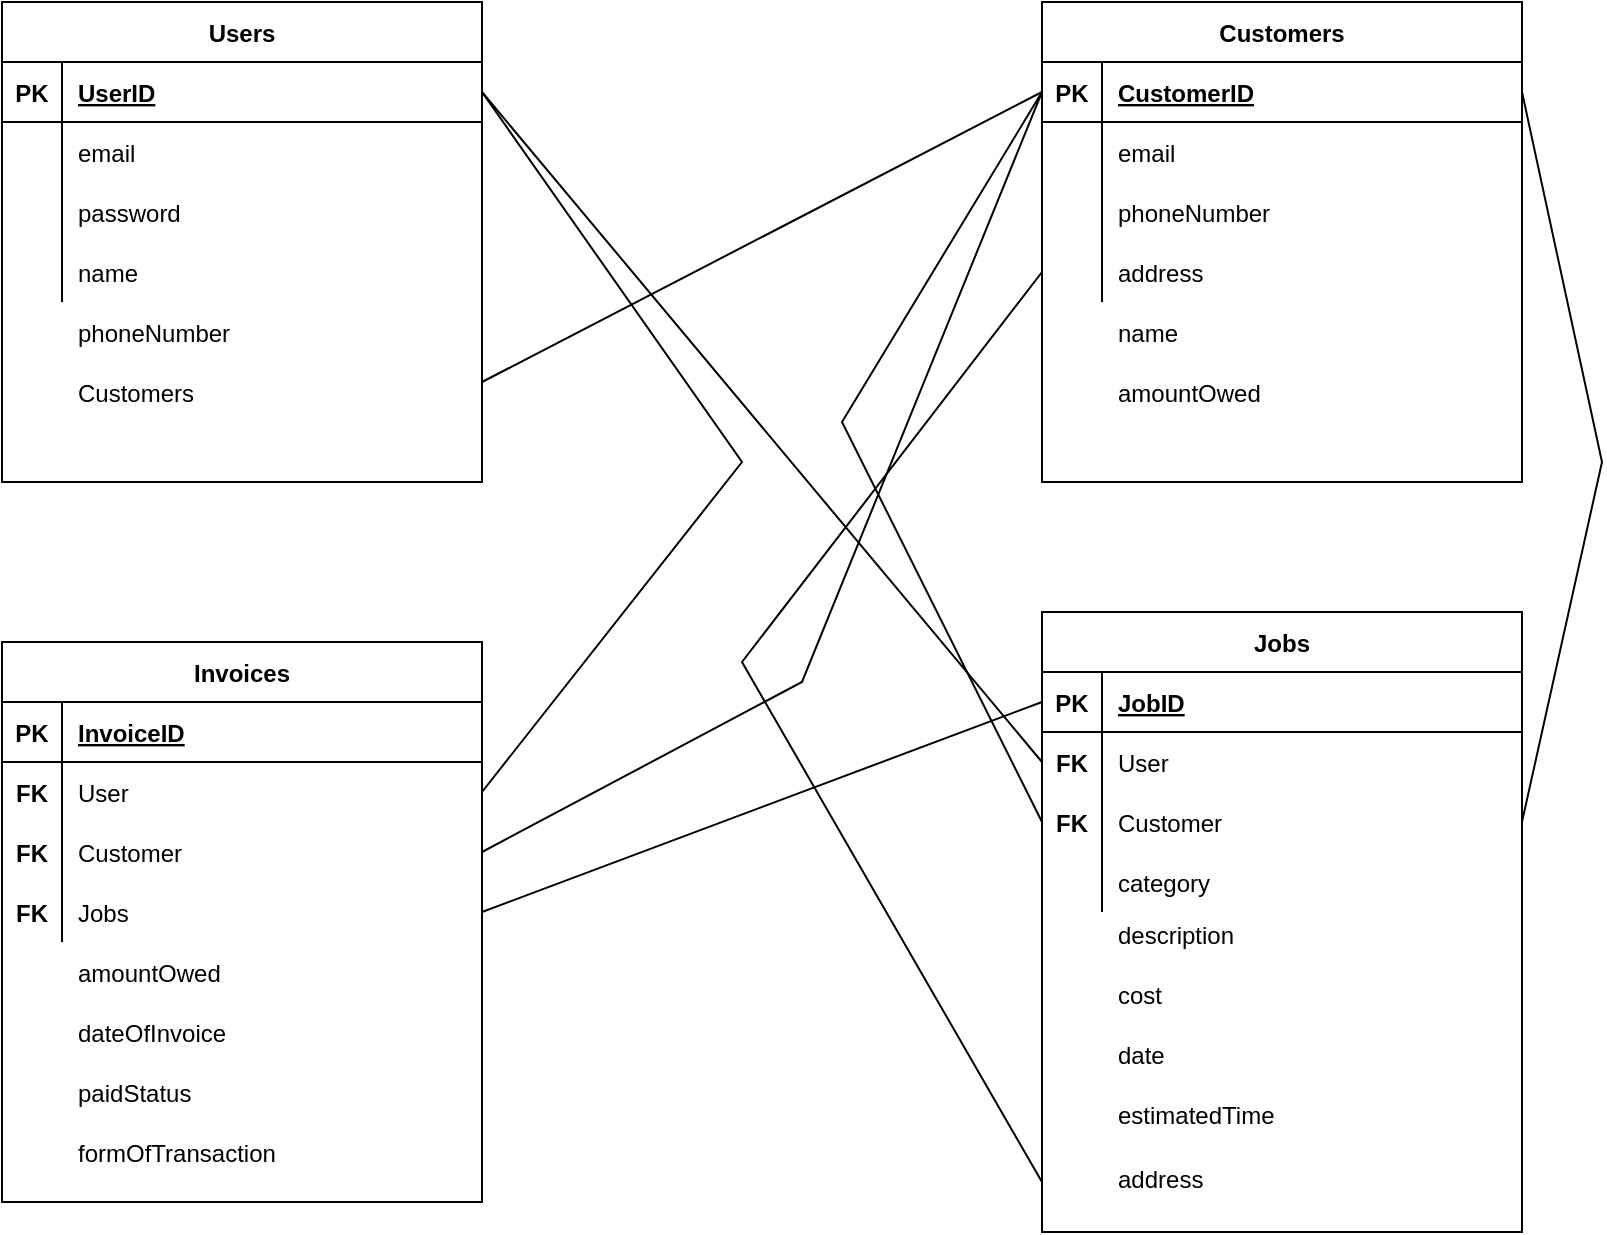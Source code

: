 <mxfile version="14.4.8" type="device"><diagram id="yPE_KWxRZpzlRCqm97um" name="Page-1"><mxGraphModel dx="1422" dy="762" grid="1" gridSize="10" guides="1" tooltips="1" connect="1" arrows="1" fold="1" page="1" pageScale="1" pageWidth="850" pageHeight="1100" math="0" shadow="0"><root><mxCell id="0"/><mxCell id="1" parent="0"/><mxCell id="Vbqi6GQzwkW5nBb4SuXY-1" value="Users" style="shape=table;startSize=30;container=1;collapsible=1;childLayout=tableLayout;fixedRows=1;rowLines=0;fontStyle=1;align=center;resizeLast=1;" vertex="1" parent="1"><mxGeometry x="30" y="30" width="240" height="240" as="geometry"/></mxCell><mxCell id="Vbqi6GQzwkW5nBb4SuXY-2" value="" style="shape=partialRectangle;collapsible=0;dropTarget=0;pointerEvents=0;fillColor=none;top=0;left=0;bottom=1;right=0;points=[[0,0.5],[1,0.5]];portConstraint=eastwest;" vertex="1" parent="Vbqi6GQzwkW5nBb4SuXY-1"><mxGeometry y="30" width="240" height="30" as="geometry"/></mxCell><mxCell id="Vbqi6GQzwkW5nBb4SuXY-3" value="PK" style="shape=partialRectangle;connectable=0;fillColor=none;top=0;left=0;bottom=0;right=0;fontStyle=1;overflow=hidden;" vertex="1" parent="Vbqi6GQzwkW5nBb4SuXY-2"><mxGeometry width="30" height="30" as="geometry"/></mxCell><mxCell id="Vbqi6GQzwkW5nBb4SuXY-4" value="UserID" style="shape=partialRectangle;connectable=0;fillColor=none;top=0;left=0;bottom=0;right=0;align=left;spacingLeft=6;fontStyle=5;overflow=hidden;" vertex="1" parent="Vbqi6GQzwkW5nBb4SuXY-2"><mxGeometry x="30" width="210" height="30" as="geometry"/></mxCell><mxCell id="Vbqi6GQzwkW5nBb4SuXY-5" value="" style="shape=partialRectangle;collapsible=0;dropTarget=0;pointerEvents=0;fillColor=none;top=0;left=0;bottom=0;right=0;points=[[0,0.5],[1,0.5]];portConstraint=eastwest;" vertex="1" parent="Vbqi6GQzwkW5nBb4SuXY-1"><mxGeometry y="60" width="240" height="30" as="geometry"/></mxCell><mxCell id="Vbqi6GQzwkW5nBb4SuXY-6" value="" style="shape=partialRectangle;connectable=0;fillColor=none;top=0;left=0;bottom=0;right=0;editable=1;overflow=hidden;" vertex="1" parent="Vbqi6GQzwkW5nBb4SuXY-5"><mxGeometry width="30" height="30" as="geometry"/></mxCell><mxCell id="Vbqi6GQzwkW5nBb4SuXY-7" value="email" style="shape=partialRectangle;connectable=0;fillColor=none;top=0;left=0;bottom=0;right=0;align=left;spacingLeft=6;overflow=hidden;" vertex="1" parent="Vbqi6GQzwkW5nBb4SuXY-5"><mxGeometry x="30" width="210" height="30" as="geometry"/></mxCell><mxCell id="Vbqi6GQzwkW5nBb4SuXY-8" value="" style="shape=partialRectangle;collapsible=0;dropTarget=0;pointerEvents=0;fillColor=none;top=0;left=0;bottom=0;right=0;points=[[0,0.5],[1,0.5]];portConstraint=eastwest;" vertex="1" parent="Vbqi6GQzwkW5nBb4SuXY-1"><mxGeometry y="90" width="240" height="30" as="geometry"/></mxCell><mxCell id="Vbqi6GQzwkW5nBb4SuXY-9" value="" style="shape=partialRectangle;connectable=0;fillColor=none;top=0;left=0;bottom=0;right=0;editable=1;overflow=hidden;" vertex="1" parent="Vbqi6GQzwkW5nBb4SuXY-8"><mxGeometry width="30" height="30" as="geometry"/></mxCell><mxCell id="Vbqi6GQzwkW5nBb4SuXY-10" value="password" style="shape=partialRectangle;connectable=0;fillColor=none;top=0;left=0;bottom=0;right=0;align=left;spacingLeft=6;overflow=hidden;" vertex="1" parent="Vbqi6GQzwkW5nBb4SuXY-8"><mxGeometry x="30" width="210" height="30" as="geometry"/></mxCell><mxCell id="Vbqi6GQzwkW5nBb4SuXY-11" value="" style="shape=partialRectangle;collapsible=0;dropTarget=0;pointerEvents=0;fillColor=none;top=0;left=0;bottom=0;right=0;points=[[0,0.5],[1,0.5]];portConstraint=eastwest;" vertex="1" parent="Vbqi6GQzwkW5nBb4SuXY-1"><mxGeometry y="120" width="240" height="30" as="geometry"/></mxCell><mxCell id="Vbqi6GQzwkW5nBb4SuXY-12" value="" style="shape=partialRectangle;connectable=0;fillColor=none;top=0;left=0;bottom=0;right=0;editable=1;overflow=hidden;" vertex="1" parent="Vbqi6GQzwkW5nBb4SuXY-11"><mxGeometry width="30" height="30" as="geometry"/></mxCell><mxCell id="Vbqi6GQzwkW5nBb4SuXY-13" value="name" style="shape=partialRectangle;connectable=0;fillColor=none;top=0;left=0;bottom=0;right=0;align=left;spacingLeft=6;overflow=hidden;" vertex="1" parent="Vbqi6GQzwkW5nBb4SuXY-11"><mxGeometry x="30" width="210" height="30" as="geometry"/></mxCell><mxCell id="Vbqi6GQzwkW5nBb4SuXY-14" value="Customers" style="shape=table;startSize=30;container=1;collapsible=1;childLayout=tableLayout;fixedRows=1;rowLines=0;fontStyle=1;align=center;resizeLast=1;" vertex="1" parent="1"><mxGeometry x="550" y="30" width="240" height="240" as="geometry"/></mxCell><mxCell id="Vbqi6GQzwkW5nBb4SuXY-15" value="" style="shape=partialRectangle;collapsible=0;dropTarget=0;pointerEvents=0;fillColor=none;top=0;left=0;bottom=1;right=0;points=[[0,0.5],[1,0.5]];portConstraint=eastwest;" vertex="1" parent="Vbqi6GQzwkW5nBb4SuXY-14"><mxGeometry y="30" width="240" height="30" as="geometry"/></mxCell><mxCell id="Vbqi6GQzwkW5nBb4SuXY-16" value="PK" style="shape=partialRectangle;connectable=0;fillColor=none;top=0;left=0;bottom=0;right=0;fontStyle=1;overflow=hidden;" vertex="1" parent="Vbqi6GQzwkW5nBb4SuXY-15"><mxGeometry width="30" height="30" as="geometry"/></mxCell><mxCell id="Vbqi6GQzwkW5nBb4SuXY-17" value="CustomerID" style="shape=partialRectangle;connectable=0;fillColor=none;top=0;left=0;bottom=0;right=0;align=left;spacingLeft=6;fontStyle=5;overflow=hidden;" vertex="1" parent="Vbqi6GQzwkW5nBb4SuXY-15"><mxGeometry x="30" width="210" height="30" as="geometry"/></mxCell><mxCell id="Vbqi6GQzwkW5nBb4SuXY-18" value="" style="shape=partialRectangle;collapsible=0;dropTarget=0;pointerEvents=0;fillColor=none;top=0;left=0;bottom=0;right=0;points=[[0,0.5],[1,0.5]];portConstraint=eastwest;" vertex="1" parent="Vbqi6GQzwkW5nBb4SuXY-14"><mxGeometry y="60" width="240" height="30" as="geometry"/></mxCell><mxCell id="Vbqi6GQzwkW5nBb4SuXY-19" value="" style="shape=partialRectangle;connectable=0;fillColor=none;top=0;left=0;bottom=0;right=0;editable=1;overflow=hidden;" vertex="1" parent="Vbqi6GQzwkW5nBb4SuXY-18"><mxGeometry width="30" height="30" as="geometry"/></mxCell><mxCell id="Vbqi6GQzwkW5nBb4SuXY-20" value="email" style="shape=partialRectangle;connectable=0;fillColor=none;top=0;left=0;bottom=0;right=0;align=left;spacingLeft=6;overflow=hidden;" vertex="1" parent="Vbqi6GQzwkW5nBb4SuXY-18"><mxGeometry x="30" width="210" height="30" as="geometry"/></mxCell><mxCell id="Vbqi6GQzwkW5nBb4SuXY-21" value="" style="shape=partialRectangle;collapsible=0;dropTarget=0;pointerEvents=0;fillColor=none;top=0;left=0;bottom=0;right=0;points=[[0,0.5],[1,0.5]];portConstraint=eastwest;" vertex="1" parent="Vbqi6GQzwkW5nBb4SuXY-14"><mxGeometry y="90" width="240" height="30" as="geometry"/></mxCell><mxCell id="Vbqi6GQzwkW5nBb4SuXY-22" value="" style="shape=partialRectangle;connectable=0;fillColor=none;top=0;left=0;bottom=0;right=0;editable=1;overflow=hidden;" vertex="1" parent="Vbqi6GQzwkW5nBb4SuXY-21"><mxGeometry width="30" height="30" as="geometry"/></mxCell><mxCell id="Vbqi6GQzwkW5nBb4SuXY-23" value="phoneNumber" style="shape=partialRectangle;connectable=0;fillColor=none;top=0;left=0;bottom=0;right=0;align=left;spacingLeft=6;overflow=hidden;" vertex="1" parent="Vbqi6GQzwkW5nBb4SuXY-21"><mxGeometry x="30" width="210" height="30" as="geometry"/></mxCell><mxCell id="Vbqi6GQzwkW5nBb4SuXY-24" value="" style="shape=partialRectangle;collapsible=0;dropTarget=0;pointerEvents=0;fillColor=none;top=0;left=0;bottom=0;right=0;points=[[0,0.5],[1,0.5]];portConstraint=eastwest;" vertex="1" parent="Vbqi6GQzwkW5nBb4SuXY-14"><mxGeometry y="120" width="240" height="30" as="geometry"/></mxCell><mxCell id="Vbqi6GQzwkW5nBb4SuXY-25" value="" style="shape=partialRectangle;connectable=0;fillColor=none;top=0;left=0;bottom=0;right=0;editable=1;overflow=hidden;" vertex="1" parent="Vbqi6GQzwkW5nBb4SuXY-24"><mxGeometry width="30" height="30" as="geometry"/></mxCell><mxCell id="Vbqi6GQzwkW5nBb4SuXY-26" value="address" style="shape=partialRectangle;connectable=0;fillColor=none;top=0;left=0;bottom=0;right=0;align=left;spacingLeft=6;overflow=hidden;" vertex="1" parent="Vbqi6GQzwkW5nBb4SuXY-24"><mxGeometry x="30" width="210" height="30" as="geometry"/></mxCell><mxCell id="Vbqi6GQzwkW5nBb4SuXY-27" value="Jobs" style="shape=table;startSize=30;container=1;collapsible=1;childLayout=tableLayout;fixedRows=1;rowLines=0;fontStyle=1;align=center;resizeLast=1;" vertex="1" parent="1"><mxGeometry x="550" y="335" width="240" height="310" as="geometry"/></mxCell><mxCell id="Vbqi6GQzwkW5nBb4SuXY-28" value="" style="shape=partialRectangle;collapsible=0;dropTarget=0;pointerEvents=0;fillColor=none;top=0;left=0;bottom=1;right=0;points=[[0,0.5],[1,0.5]];portConstraint=eastwest;" vertex="1" parent="Vbqi6GQzwkW5nBb4SuXY-27"><mxGeometry y="30" width="240" height="30" as="geometry"/></mxCell><mxCell id="Vbqi6GQzwkW5nBb4SuXY-29" value="PK" style="shape=partialRectangle;connectable=0;fillColor=none;top=0;left=0;bottom=0;right=0;fontStyle=1;overflow=hidden;" vertex="1" parent="Vbqi6GQzwkW5nBb4SuXY-28"><mxGeometry width="30" height="30" as="geometry"/></mxCell><mxCell id="Vbqi6GQzwkW5nBb4SuXY-30" value="JobID" style="shape=partialRectangle;connectable=0;fillColor=none;top=0;left=0;bottom=0;right=0;align=left;spacingLeft=6;fontStyle=5;overflow=hidden;" vertex="1" parent="Vbqi6GQzwkW5nBb4SuXY-28"><mxGeometry x="30" width="210" height="30" as="geometry"/></mxCell><mxCell id="Vbqi6GQzwkW5nBb4SuXY-31" value="" style="shape=partialRectangle;collapsible=0;dropTarget=0;pointerEvents=0;fillColor=none;top=0;left=0;bottom=0;right=0;points=[[0,0.5],[1,0.5]];portConstraint=eastwest;" vertex="1" parent="Vbqi6GQzwkW5nBb4SuXY-27"><mxGeometry y="60" width="240" height="30" as="geometry"/></mxCell><mxCell id="Vbqi6GQzwkW5nBb4SuXY-32" value="" style="shape=partialRectangle;connectable=0;fillColor=none;top=0;left=0;bottom=0;right=0;editable=1;overflow=hidden;" vertex="1" parent="Vbqi6GQzwkW5nBb4SuXY-31"><mxGeometry width="30" height="30" as="geometry"/></mxCell><mxCell id="Vbqi6GQzwkW5nBb4SuXY-33" value="User" style="shape=partialRectangle;connectable=0;fillColor=none;top=0;left=0;bottom=0;right=0;align=left;spacingLeft=6;overflow=hidden;" vertex="1" parent="Vbqi6GQzwkW5nBb4SuXY-31"><mxGeometry x="30" width="210" height="30" as="geometry"/></mxCell><mxCell id="Vbqi6GQzwkW5nBb4SuXY-34" value="" style="shape=partialRectangle;collapsible=0;dropTarget=0;pointerEvents=0;fillColor=none;top=0;left=0;bottom=0;right=0;points=[[0,0.5],[1,0.5]];portConstraint=eastwest;" vertex="1" parent="Vbqi6GQzwkW5nBb4SuXY-27"><mxGeometry y="90" width="240" height="30" as="geometry"/></mxCell><mxCell id="Vbqi6GQzwkW5nBb4SuXY-35" value="" style="shape=partialRectangle;connectable=0;fillColor=none;top=0;left=0;bottom=0;right=0;editable=1;overflow=hidden;" vertex="1" parent="Vbqi6GQzwkW5nBb4SuXY-34"><mxGeometry width="30" height="30" as="geometry"/></mxCell><mxCell id="Vbqi6GQzwkW5nBb4SuXY-36" value="Customer" style="shape=partialRectangle;connectable=0;fillColor=none;top=0;left=0;bottom=0;right=0;align=left;spacingLeft=6;overflow=hidden;" vertex="1" parent="Vbqi6GQzwkW5nBb4SuXY-34"><mxGeometry x="30" width="210" height="30" as="geometry"/></mxCell><mxCell id="Vbqi6GQzwkW5nBb4SuXY-37" value="" style="shape=partialRectangle;collapsible=0;dropTarget=0;pointerEvents=0;fillColor=none;top=0;left=0;bottom=0;right=0;points=[[0,0.5],[1,0.5]];portConstraint=eastwest;" vertex="1" parent="Vbqi6GQzwkW5nBb4SuXY-27"><mxGeometry y="120" width="240" height="30" as="geometry"/></mxCell><mxCell id="Vbqi6GQzwkW5nBb4SuXY-38" value="" style="shape=partialRectangle;connectable=0;fillColor=none;top=0;left=0;bottom=0;right=0;editable=1;overflow=hidden;" vertex="1" parent="Vbqi6GQzwkW5nBb4SuXY-37"><mxGeometry width="30" height="30" as="geometry"/></mxCell><mxCell id="Vbqi6GQzwkW5nBb4SuXY-39" value="category" style="shape=partialRectangle;connectable=0;fillColor=none;top=0;left=0;bottom=0;right=0;align=left;spacingLeft=6;overflow=hidden;" vertex="1" parent="Vbqi6GQzwkW5nBb4SuXY-37"><mxGeometry x="30" width="210" height="30" as="geometry"/></mxCell><mxCell id="Vbqi6GQzwkW5nBb4SuXY-40" value="Invoices" style="shape=table;startSize=30;container=1;collapsible=1;childLayout=tableLayout;fixedRows=1;rowLines=0;fontStyle=1;align=center;resizeLast=1;" vertex="1" parent="1"><mxGeometry x="30" y="350" width="240" height="280" as="geometry"/></mxCell><mxCell id="Vbqi6GQzwkW5nBb4SuXY-41" value="" style="shape=partialRectangle;collapsible=0;dropTarget=0;pointerEvents=0;fillColor=none;top=0;left=0;bottom=1;right=0;points=[[0,0.5],[1,0.5]];portConstraint=eastwest;" vertex="1" parent="Vbqi6GQzwkW5nBb4SuXY-40"><mxGeometry y="30" width="240" height="30" as="geometry"/></mxCell><mxCell id="Vbqi6GQzwkW5nBb4SuXY-42" value="PK" style="shape=partialRectangle;connectable=0;fillColor=none;top=0;left=0;bottom=0;right=0;fontStyle=1;overflow=hidden;" vertex="1" parent="Vbqi6GQzwkW5nBb4SuXY-41"><mxGeometry width="30" height="30" as="geometry"/></mxCell><mxCell id="Vbqi6GQzwkW5nBb4SuXY-43" value="InvoiceID" style="shape=partialRectangle;connectable=0;fillColor=none;top=0;left=0;bottom=0;right=0;align=left;spacingLeft=6;fontStyle=5;overflow=hidden;" vertex="1" parent="Vbqi6GQzwkW5nBb4SuXY-41"><mxGeometry x="30" width="210" height="30" as="geometry"/></mxCell><mxCell id="Vbqi6GQzwkW5nBb4SuXY-44" value="" style="shape=partialRectangle;collapsible=0;dropTarget=0;pointerEvents=0;fillColor=none;top=0;left=0;bottom=0;right=0;points=[[0,0.5],[1,0.5]];portConstraint=eastwest;" vertex="1" parent="Vbqi6GQzwkW5nBb4SuXY-40"><mxGeometry y="60" width="240" height="30" as="geometry"/></mxCell><mxCell id="Vbqi6GQzwkW5nBb4SuXY-45" value="" style="shape=partialRectangle;connectable=0;fillColor=none;top=0;left=0;bottom=0;right=0;editable=1;overflow=hidden;" vertex="1" parent="Vbqi6GQzwkW5nBb4SuXY-44"><mxGeometry width="30" height="30" as="geometry"/></mxCell><mxCell id="Vbqi6GQzwkW5nBb4SuXY-46" value="User" style="shape=partialRectangle;connectable=0;fillColor=none;top=0;left=0;bottom=0;right=0;align=left;spacingLeft=6;overflow=hidden;" vertex="1" parent="Vbqi6GQzwkW5nBb4SuXY-44"><mxGeometry x="30" width="210" height="30" as="geometry"/></mxCell><mxCell id="Vbqi6GQzwkW5nBb4SuXY-47" value="" style="shape=partialRectangle;collapsible=0;dropTarget=0;pointerEvents=0;fillColor=none;top=0;left=0;bottom=0;right=0;points=[[0,0.5],[1,0.5]];portConstraint=eastwest;" vertex="1" parent="Vbqi6GQzwkW5nBb4SuXY-40"><mxGeometry y="90" width="240" height="30" as="geometry"/></mxCell><mxCell id="Vbqi6GQzwkW5nBb4SuXY-48" value="" style="shape=partialRectangle;connectable=0;fillColor=none;top=0;left=0;bottom=0;right=0;editable=1;overflow=hidden;" vertex="1" parent="Vbqi6GQzwkW5nBb4SuXY-47"><mxGeometry width="30" height="30" as="geometry"/></mxCell><mxCell id="Vbqi6GQzwkW5nBb4SuXY-49" value="Customer" style="shape=partialRectangle;connectable=0;fillColor=none;top=0;left=0;bottom=0;right=0;align=left;spacingLeft=6;overflow=hidden;" vertex="1" parent="Vbqi6GQzwkW5nBb4SuXY-47"><mxGeometry x="30" width="210" height="30" as="geometry"/></mxCell><mxCell id="Vbqi6GQzwkW5nBb4SuXY-50" value="" style="shape=partialRectangle;collapsible=0;dropTarget=0;pointerEvents=0;fillColor=none;top=0;left=0;bottom=0;right=0;points=[[0,0.5],[1,0.5]];portConstraint=eastwest;" vertex="1" parent="Vbqi6GQzwkW5nBb4SuXY-40"><mxGeometry y="120" width="240" height="30" as="geometry"/></mxCell><mxCell id="Vbqi6GQzwkW5nBb4SuXY-51" value="" style="shape=partialRectangle;connectable=0;fillColor=none;top=0;left=0;bottom=0;right=0;editable=1;overflow=hidden;" vertex="1" parent="Vbqi6GQzwkW5nBb4SuXY-50"><mxGeometry width="30" height="30" as="geometry"/></mxCell><mxCell id="Vbqi6GQzwkW5nBb4SuXY-52" value="Jobs" style="shape=partialRectangle;connectable=0;fillColor=none;top=0;left=0;bottom=0;right=0;align=left;spacingLeft=6;overflow=hidden;" vertex="1" parent="Vbqi6GQzwkW5nBb4SuXY-50"><mxGeometry x="30" width="210" height="30" as="geometry"/></mxCell><mxCell id="Vbqi6GQzwkW5nBb4SuXY-53" value="phoneNumber" style="shape=partialRectangle;connectable=0;fillColor=none;top=0;left=0;bottom=0;right=0;align=left;spacingLeft=6;overflow=hidden;" vertex="1" parent="1"><mxGeometry x="60" y="180" width="210" height="30" as="geometry"/></mxCell><mxCell id="Vbqi6GQzwkW5nBb4SuXY-54" value="name" style="shape=partialRectangle;connectable=0;fillColor=none;top=0;left=0;bottom=0;right=0;align=left;spacingLeft=6;overflow=hidden;" vertex="1" parent="1"><mxGeometry x="580" y="180" width="210" height="30" as="geometry"/></mxCell><mxCell id="Vbqi6GQzwkW5nBb4SuXY-55" value="amountOwed" style="shape=partialRectangle;connectable=0;fillColor=none;top=0;left=0;bottom=0;right=0;align=left;spacingLeft=6;overflow=hidden;" vertex="1" parent="1"><mxGeometry x="580" y="210" width="210" height="30" as="geometry"/></mxCell><mxCell id="Vbqi6GQzwkW5nBb4SuXY-56" value="FK" style="shape=partialRectangle;connectable=0;fillColor=none;top=0;left=0;bottom=0;right=0;fontStyle=1;overflow=hidden;" vertex="1" parent="1"><mxGeometry x="550" y="395" width="30" height="30" as="geometry"/></mxCell><mxCell id="Vbqi6GQzwkW5nBb4SuXY-57" value="FK" style="shape=partialRectangle;connectable=0;fillColor=none;top=0;left=0;bottom=0;right=0;fontStyle=1;overflow=hidden;" vertex="1" parent="1"><mxGeometry x="550" y="425" width="30" height="30" as="geometry"/></mxCell><mxCell id="Vbqi6GQzwkW5nBb4SuXY-58" value="description" style="shape=partialRectangle;connectable=0;fillColor=none;top=0;left=0;bottom=0;right=0;align=left;spacingLeft=6;overflow=hidden;" vertex="1" parent="1"><mxGeometry x="580" y="481" width="210" height="30" as="geometry"/></mxCell><mxCell id="Vbqi6GQzwkW5nBb4SuXY-59" value="cost" style="shape=partialRectangle;connectable=0;fillColor=none;top=0;left=0;bottom=0;right=0;align=left;spacingLeft=6;overflow=hidden;" vertex="1" parent="1"><mxGeometry x="580" y="511" width="210" height="30" as="geometry"/></mxCell><mxCell id="Vbqi6GQzwkW5nBb4SuXY-60" value="date" style="shape=partialRectangle;connectable=0;fillColor=none;top=0;left=0;bottom=0;right=0;align=left;spacingLeft=6;overflow=hidden;" vertex="1" parent="1"><mxGeometry x="580" y="541" width="210" height="30" as="geometry"/></mxCell><mxCell id="Vbqi6GQzwkW5nBb4SuXY-61" value="estimatedTime" style="shape=partialRectangle;connectable=0;fillColor=none;top=0;left=0;bottom=0;right=0;align=left;spacingLeft=6;overflow=hidden;" vertex="1" parent="1"><mxGeometry x="580" y="571" width="210" height="30" as="geometry"/></mxCell><mxCell id="Vbqi6GQzwkW5nBb4SuXY-62" value="address" style="shape=partialRectangle;connectable=0;fillColor=none;top=0;left=0;bottom=0;right=0;align=left;spacingLeft=6;overflow=hidden;" vertex="1" parent="1"><mxGeometry x="580" y="603" width="210" height="30" as="geometry"/></mxCell><mxCell id="Vbqi6GQzwkW5nBb4SuXY-76" value="amountOwed" style="shape=partialRectangle;connectable=0;fillColor=none;top=0;left=0;bottom=0;right=0;align=left;spacingLeft=6;overflow=hidden;" vertex="1" parent="1"><mxGeometry x="60" y="500" width="210" height="30" as="geometry"/></mxCell><mxCell id="Vbqi6GQzwkW5nBb4SuXY-77" value="dateOfInvoice" style="shape=partialRectangle;connectable=0;fillColor=none;top=0;left=0;bottom=0;right=0;align=left;spacingLeft=6;overflow=hidden;" vertex="1" parent="1"><mxGeometry x="60" y="530" width="210" height="30" as="geometry"/></mxCell><mxCell id="Vbqi6GQzwkW5nBb4SuXY-78" value="formOfTransaction" style="shape=partialRectangle;connectable=0;fillColor=none;top=0;left=0;bottom=0;right=0;align=left;spacingLeft=6;overflow=hidden;" vertex="1" parent="1"><mxGeometry x="60" y="590" width="210" height="30" as="geometry"/></mxCell><mxCell id="Vbqi6GQzwkW5nBb4SuXY-79" value="paidStatus" style="shape=partialRectangle;connectable=0;fillColor=none;top=0;left=0;bottom=0;right=0;align=left;spacingLeft=6;overflow=hidden;" vertex="1" parent="1"><mxGeometry x="60" y="560" width="210" height="30" as="geometry"/></mxCell><mxCell id="Vbqi6GQzwkW5nBb4SuXY-80" value="FK" style="shape=partialRectangle;connectable=0;fillColor=none;top=0;left=0;bottom=0;right=0;fontStyle=1;overflow=hidden;" vertex="1" parent="1"><mxGeometry x="30" y="410" width="30" height="30" as="geometry"/></mxCell><mxCell id="Vbqi6GQzwkW5nBb4SuXY-81" value="FK" style="shape=partialRectangle;connectable=0;fillColor=none;top=0;left=0;bottom=0;right=0;fontStyle=1;overflow=hidden;" vertex="1" parent="1"><mxGeometry x="30" y="440" width="30" height="30" as="geometry"/></mxCell><mxCell id="Vbqi6GQzwkW5nBb4SuXY-82" value="FK" style="shape=partialRectangle;connectable=0;fillColor=none;top=0;left=0;bottom=0;right=0;fontStyle=1;overflow=hidden;" vertex="1" parent="1"><mxGeometry x="30" y="470" width="30" height="30" as="geometry"/></mxCell><mxCell id="Vbqi6GQzwkW5nBb4SuXY-85" value="Customers" style="shape=partialRectangle;connectable=0;fillColor=none;top=0;left=0;bottom=0;right=0;align=left;spacingLeft=6;overflow=hidden;" vertex="1" parent="1"><mxGeometry x="60" y="210" width="210" height="30" as="geometry"/></mxCell><mxCell id="Vbqi6GQzwkW5nBb4SuXY-89" value="" style="endArrow=none;html=1;rounded=0;exitX=1;exitY=0.5;exitDx=0;exitDy=0;entryX=1;entryY=0.5;entryDx=0;entryDy=0;" edge="1" parent="1" source="Vbqi6GQzwkW5nBb4SuXY-44" target="Vbqi6GQzwkW5nBb4SuXY-2"><mxGeometry relative="1" as="geometry"><mxPoint x="280" y="424" as="sourcePoint"/><mxPoint x="290" y="150" as="targetPoint"/><Array as="points"><mxPoint x="400" y="260"/></Array></mxGeometry></mxCell><mxCell id="Vbqi6GQzwkW5nBb4SuXY-91" value="" style="endArrow=none;html=1;rounded=0;entryX=0;entryY=0.5;entryDx=0;entryDy=0;exitX=1;exitY=0.5;exitDx=0;exitDy=0;" edge="1" parent="1" source="Vbqi6GQzwkW5nBb4SuXY-47" target="Vbqi6GQzwkW5nBb4SuXY-15"><mxGeometry relative="1" as="geometry"><mxPoint x="320" y="450" as="sourcePoint"/><mxPoint x="430" y="450" as="targetPoint"/><Array as="points"><mxPoint x="430" y="370"/></Array></mxGeometry></mxCell><mxCell id="Vbqi6GQzwkW5nBb4SuXY-92" value="" style="endArrow=none;html=1;rounded=0;entryX=0;entryY=0.5;entryDx=0;entryDy=0;exitX=1;exitY=0.5;exitDx=0;exitDy=0;" edge="1" parent="1" source="Vbqi6GQzwkW5nBb4SuXY-50" target="Vbqi6GQzwkW5nBb4SuXY-28"><mxGeometry relative="1" as="geometry"><mxPoint x="390" y="490" as="sourcePoint"/><mxPoint x="500" y="380" as="targetPoint"/></mxGeometry></mxCell><mxCell id="Vbqi6GQzwkW5nBb4SuXY-94" value="" style="endArrow=none;html=1;rounded=0;entryX=1;entryY=0.5;entryDx=0;entryDy=0;exitX=1;exitY=0.5;exitDx=0;exitDy=0;" edge="1" parent="1" source="Vbqi6GQzwkW5nBb4SuXY-34" target="Vbqi6GQzwkW5nBb4SuXY-15"><mxGeometry relative="1" as="geometry"><mxPoint x="780" y="439.5" as="sourcePoint"/><mxPoint x="940" y="439.5" as="targetPoint"/><Array as="points"><mxPoint x="830" y="260"/></Array></mxGeometry></mxCell><mxCell id="Vbqi6GQzwkW5nBb4SuXY-96" value="" style="endArrow=none;html=1;rounded=0;entryX=0;entryY=0.5;entryDx=0;entryDy=0;" edge="1" parent="1" target="Vbqi6GQzwkW5nBb4SuXY-15"><mxGeometry relative="1" as="geometry"><mxPoint x="270" y="220" as="sourcePoint"/><mxPoint x="430" y="224.5" as="targetPoint"/></mxGeometry></mxCell><mxCell id="Vbqi6GQzwkW5nBb4SuXY-97" value="" style="endArrow=none;html=1;rounded=0;entryX=0;entryY=0.5;entryDx=0;entryDy=0;" edge="1" parent="1" target="Vbqi6GQzwkW5nBb4SuXY-24"><mxGeometry relative="1" as="geometry"><mxPoint x="550" y="620" as="sourcePoint"/><mxPoint x="520" y="205" as="targetPoint"/><Array as="points"><mxPoint x="400" y="360"/></Array></mxGeometry></mxCell><mxCell id="Vbqi6GQzwkW5nBb4SuXY-98" value="" style="endArrow=none;html=1;rounded=0;exitX=1;exitY=0.5;exitDx=0;exitDy=0;" edge="1" parent="1" source="Vbqi6GQzwkW5nBb4SuXY-2"><mxGeometry relative="1" as="geometry"><mxPoint x="290" y="310" as="sourcePoint"/><mxPoint x="550" y="410" as="targetPoint"/></mxGeometry></mxCell><mxCell id="Vbqi6GQzwkW5nBb4SuXY-99" value="" style="endArrow=none;html=1;rounded=0;entryX=0;entryY=0.5;entryDx=0;entryDy=0;" edge="1" parent="1" target="Vbqi6GQzwkW5nBb4SuXY-15"><mxGeometry relative="1" as="geometry"><mxPoint x="550" y="440" as="sourcePoint"/><mxPoint x="710" y="340" as="targetPoint"/><Array as="points"><mxPoint x="450" y="240"/></Array></mxGeometry></mxCell></root></mxGraphModel></diagram></mxfile>